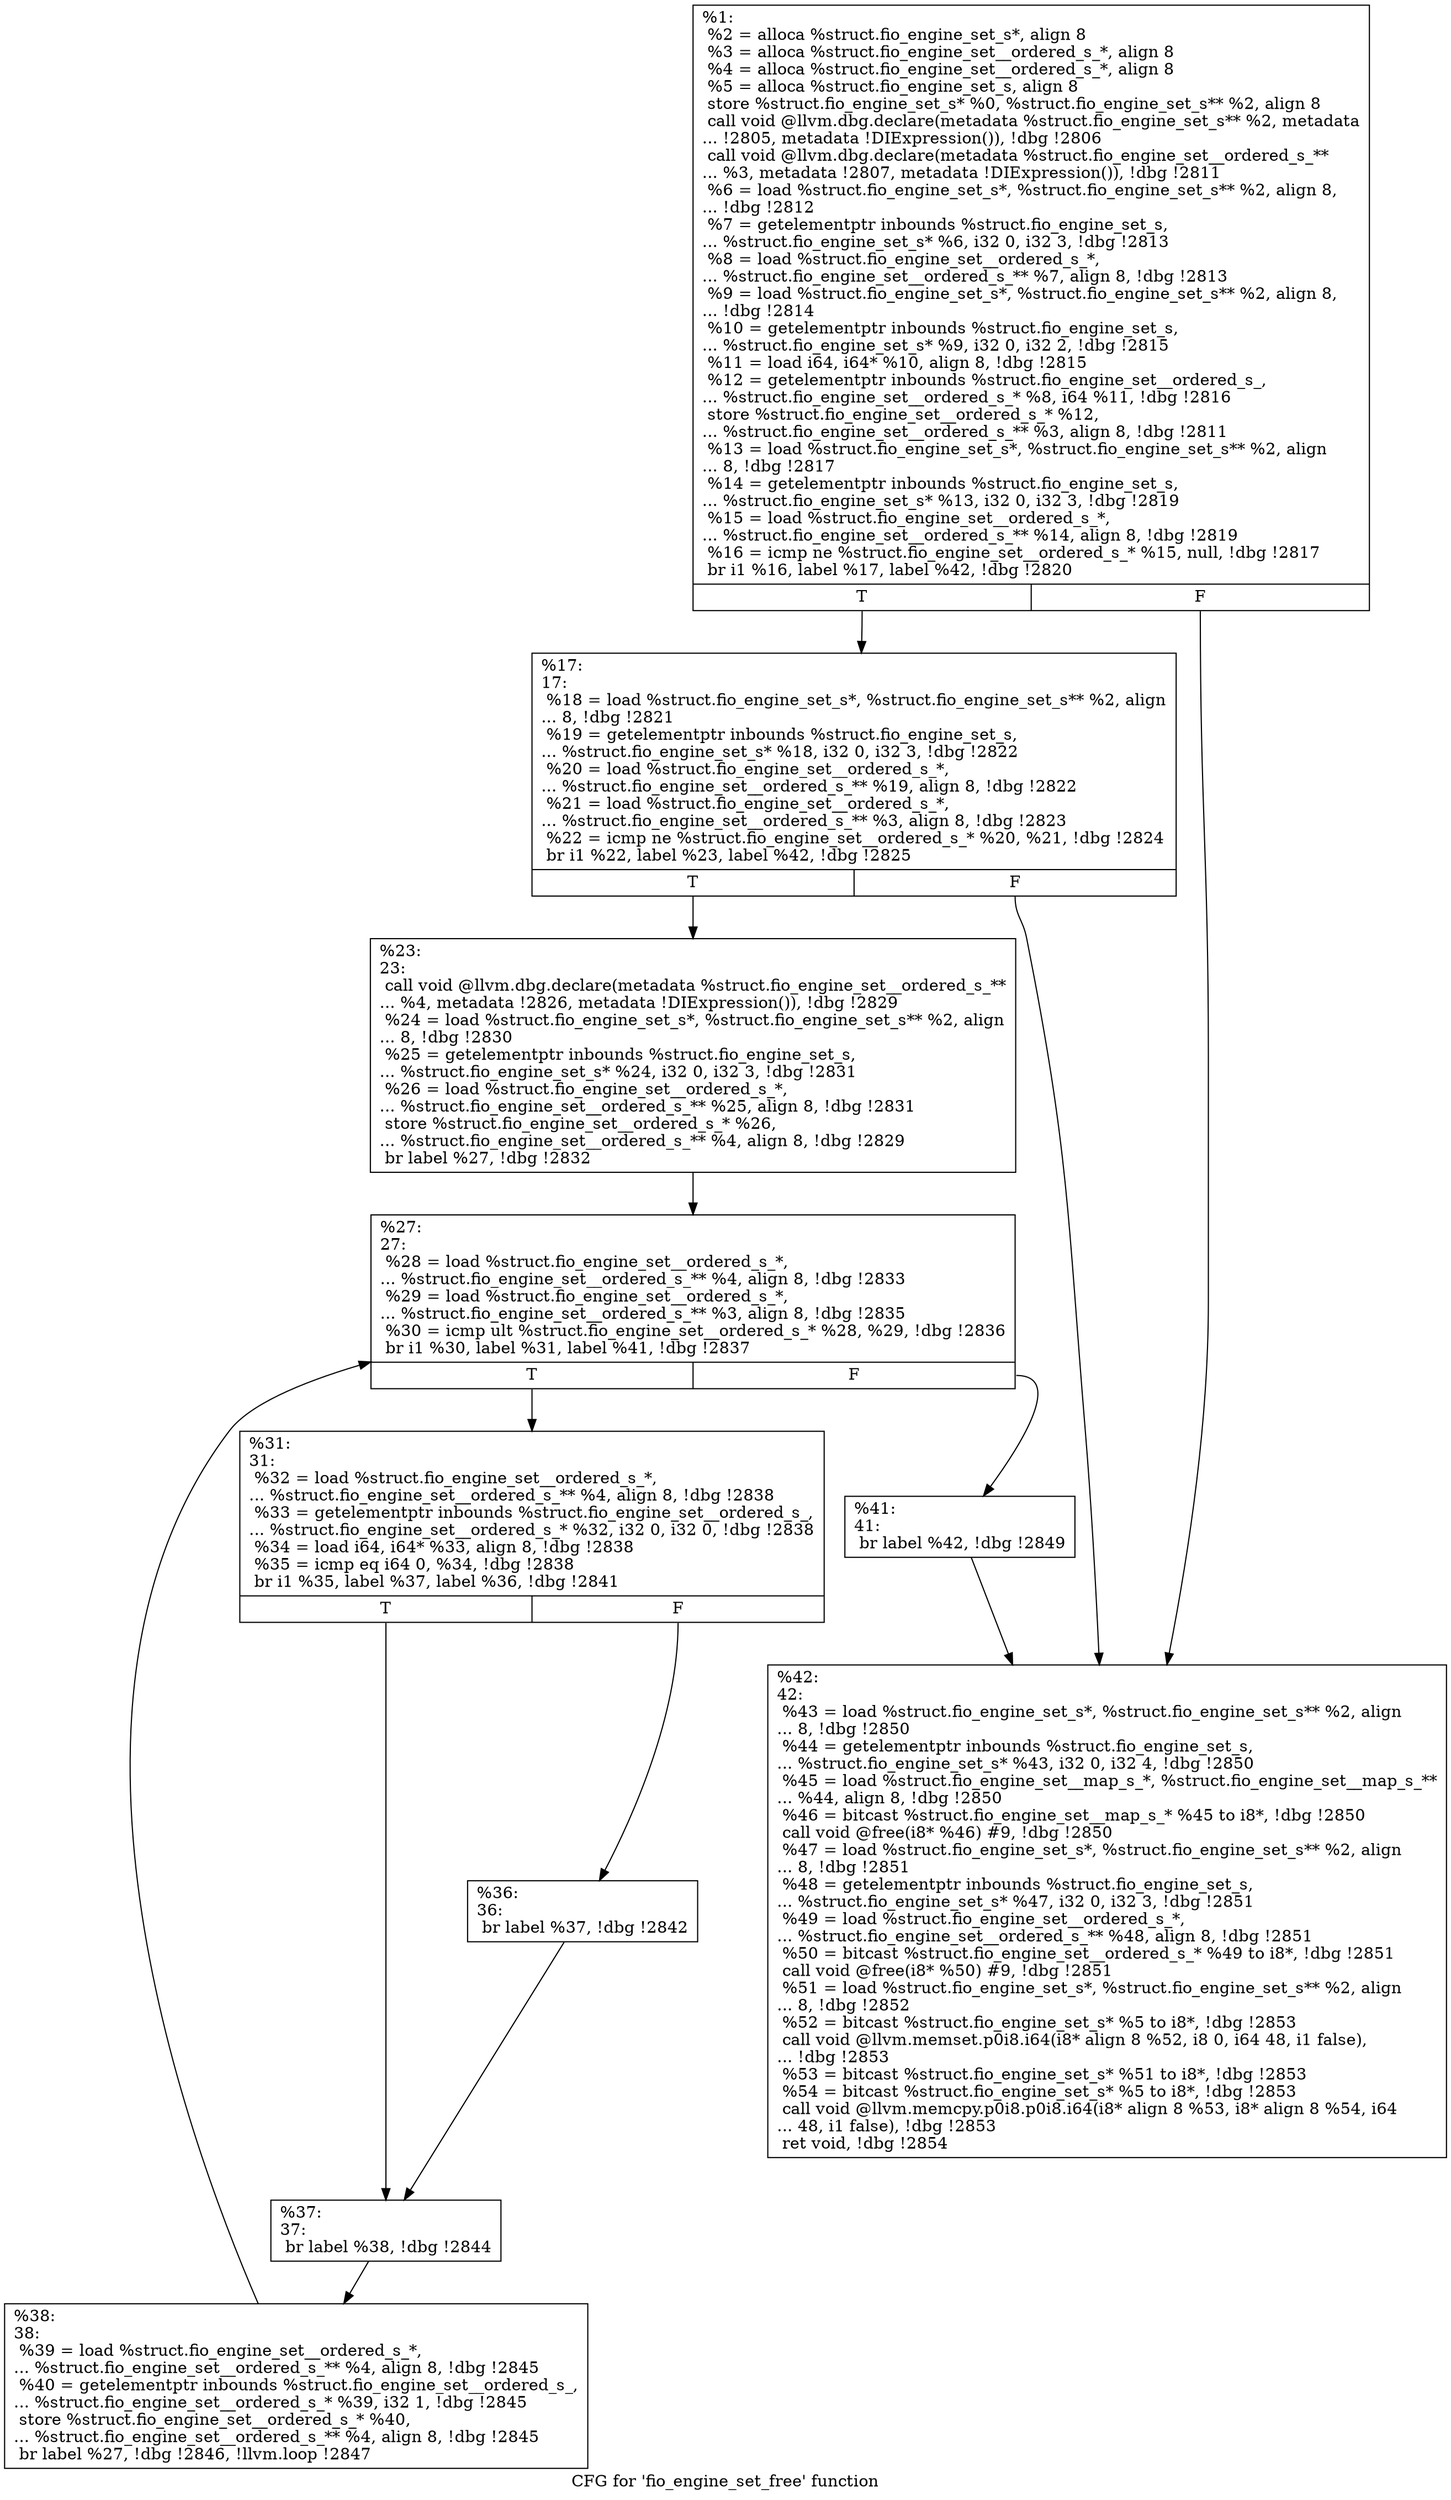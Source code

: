digraph "CFG for 'fio_engine_set_free' function" {
	label="CFG for 'fio_engine_set_free' function";

	Node0x556851451a70 [shape=record,label="{%1:\l  %2 = alloca %struct.fio_engine_set_s*, align 8\l  %3 = alloca %struct.fio_engine_set__ordered_s_*, align 8\l  %4 = alloca %struct.fio_engine_set__ordered_s_*, align 8\l  %5 = alloca %struct.fio_engine_set_s, align 8\l  store %struct.fio_engine_set_s* %0, %struct.fio_engine_set_s** %2, align 8\l  call void @llvm.dbg.declare(metadata %struct.fio_engine_set_s** %2, metadata\l... !2805, metadata !DIExpression()), !dbg !2806\l  call void @llvm.dbg.declare(metadata %struct.fio_engine_set__ordered_s_**\l... %3, metadata !2807, metadata !DIExpression()), !dbg !2811\l  %6 = load %struct.fio_engine_set_s*, %struct.fio_engine_set_s** %2, align 8,\l... !dbg !2812\l  %7 = getelementptr inbounds %struct.fio_engine_set_s,\l... %struct.fio_engine_set_s* %6, i32 0, i32 3, !dbg !2813\l  %8 = load %struct.fio_engine_set__ordered_s_*,\l... %struct.fio_engine_set__ordered_s_** %7, align 8, !dbg !2813\l  %9 = load %struct.fio_engine_set_s*, %struct.fio_engine_set_s** %2, align 8,\l... !dbg !2814\l  %10 = getelementptr inbounds %struct.fio_engine_set_s,\l... %struct.fio_engine_set_s* %9, i32 0, i32 2, !dbg !2815\l  %11 = load i64, i64* %10, align 8, !dbg !2815\l  %12 = getelementptr inbounds %struct.fio_engine_set__ordered_s_,\l... %struct.fio_engine_set__ordered_s_* %8, i64 %11, !dbg !2816\l  store %struct.fio_engine_set__ordered_s_* %12,\l... %struct.fio_engine_set__ordered_s_** %3, align 8, !dbg !2811\l  %13 = load %struct.fio_engine_set_s*, %struct.fio_engine_set_s** %2, align\l... 8, !dbg !2817\l  %14 = getelementptr inbounds %struct.fio_engine_set_s,\l... %struct.fio_engine_set_s* %13, i32 0, i32 3, !dbg !2819\l  %15 = load %struct.fio_engine_set__ordered_s_*,\l... %struct.fio_engine_set__ordered_s_** %14, align 8, !dbg !2819\l  %16 = icmp ne %struct.fio_engine_set__ordered_s_* %15, null, !dbg !2817\l  br i1 %16, label %17, label %42, !dbg !2820\l|{<s0>T|<s1>F}}"];
	Node0x556851451a70:s0 -> Node0x556851452390;
	Node0x556851451a70:s1 -> Node0x556851452610;
	Node0x556851452390 [shape=record,label="{%17:\l17:                                               \l  %18 = load %struct.fio_engine_set_s*, %struct.fio_engine_set_s** %2, align\l... 8, !dbg !2821\l  %19 = getelementptr inbounds %struct.fio_engine_set_s,\l... %struct.fio_engine_set_s* %18, i32 0, i32 3, !dbg !2822\l  %20 = load %struct.fio_engine_set__ordered_s_*,\l... %struct.fio_engine_set__ordered_s_** %19, align 8, !dbg !2822\l  %21 = load %struct.fio_engine_set__ordered_s_*,\l... %struct.fio_engine_set__ordered_s_** %3, align 8, !dbg !2823\l  %22 = icmp ne %struct.fio_engine_set__ordered_s_* %20, %21, !dbg !2824\l  br i1 %22, label %23, label %42, !dbg !2825\l|{<s0>T|<s1>F}}"];
	Node0x556851452390:s0 -> Node0x5568514523e0;
	Node0x556851452390:s1 -> Node0x556851452610;
	Node0x5568514523e0 [shape=record,label="{%23:\l23:                                               \l  call void @llvm.dbg.declare(metadata %struct.fio_engine_set__ordered_s_**\l... %4, metadata !2826, metadata !DIExpression()), !dbg !2829\l  %24 = load %struct.fio_engine_set_s*, %struct.fio_engine_set_s** %2, align\l... 8, !dbg !2830\l  %25 = getelementptr inbounds %struct.fio_engine_set_s,\l... %struct.fio_engine_set_s* %24, i32 0, i32 3, !dbg !2831\l  %26 = load %struct.fio_engine_set__ordered_s_*,\l... %struct.fio_engine_set__ordered_s_** %25, align 8, !dbg !2831\l  store %struct.fio_engine_set__ordered_s_* %26,\l... %struct.fio_engine_set__ordered_s_** %4, align 8, !dbg !2829\l  br label %27, !dbg !2832\l}"];
	Node0x5568514523e0 -> Node0x556851452430;
	Node0x556851452430 [shape=record,label="{%27:\l27:                                               \l  %28 = load %struct.fio_engine_set__ordered_s_*,\l... %struct.fio_engine_set__ordered_s_** %4, align 8, !dbg !2833\l  %29 = load %struct.fio_engine_set__ordered_s_*,\l... %struct.fio_engine_set__ordered_s_** %3, align 8, !dbg !2835\l  %30 = icmp ult %struct.fio_engine_set__ordered_s_* %28, %29, !dbg !2836\l  br i1 %30, label %31, label %41, !dbg !2837\l|{<s0>T|<s1>F}}"];
	Node0x556851452430:s0 -> Node0x556851452480;
	Node0x556851452430:s1 -> Node0x5568514525c0;
	Node0x556851452480 [shape=record,label="{%31:\l31:                                               \l  %32 = load %struct.fio_engine_set__ordered_s_*,\l... %struct.fio_engine_set__ordered_s_** %4, align 8, !dbg !2838\l  %33 = getelementptr inbounds %struct.fio_engine_set__ordered_s_,\l... %struct.fio_engine_set__ordered_s_* %32, i32 0, i32 0, !dbg !2838\l  %34 = load i64, i64* %33, align 8, !dbg !2838\l  %35 = icmp eq i64 0, %34, !dbg !2838\l  br i1 %35, label %37, label %36, !dbg !2841\l|{<s0>T|<s1>F}}"];
	Node0x556851452480:s0 -> Node0x556851452520;
	Node0x556851452480:s1 -> Node0x5568514524d0;
	Node0x5568514524d0 [shape=record,label="{%36:\l36:                                               \l  br label %37, !dbg !2842\l}"];
	Node0x5568514524d0 -> Node0x556851452520;
	Node0x556851452520 [shape=record,label="{%37:\l37:                                               \l  br label %38, !dbg !2844\l}"];
	Node0x556851452520 -> Node0x556851452570;
	Node0x556851452570 [shape=record,label="{%38:\l38:                                               \l  %39 = load %struct.fio_engine_set__ordered_s_*,\l... %struct.fio_engine_set__ordered_s_** %4, align 8, !dbg !2845\l  %40 = getelementptr inbounds %struct.fio_engine_set__ordered_s_,\l... %struct.fio_engine_set__ordered_s_* %39, i32 1, !dbg !2845\l  store %struct.fio_engine_set__ordered_s_* %40,\l... %struct.fio_engine_set__ordered_s_** %4, align 8, !dbg !2845\l  br label %27, !dbg !2846, !llvm.loop !2847\l}"];
	Node0x556851452570 -> Node0x556851452430;
	Node0x5568514525c0 [shape=record,label="{%41:\l41:                                               \l  br label %42, !dbg !2849\l}"];
	Node0x5568514525c0 -> Node0x556851452610;
	Node0x556851452610 [shape=record,label="{%42:\l42:                                               \l  %43 = load %struct.fio_engine_set_s*, %struct.fio_engine_set_s** %2, align\l... 8, !dbg !2850\l  %44 = getelementptr inbounds %struct.fio_engine_set_s,\l... %struct.fio_engine_set_s* %43, i32 0, i32 4, !dbg !2850\l  %45 = load %struct.fio_engine_set__map_s_*, %struct.fio_engine_set__map_s_**\l... %44, align 8, !dbg !2850\l  %46 = bitcast %struct.fio_engine_set__map_s_* %45 to i8*, !dbg !2850\l  call void @free(i8* %46) #9, !dbg !2850\l  %47 = load %struct.fio_engine_set_s*, %struct.fio_engine_set_s** %2, align\l... 8, !dbg !2851\l  %48 = getelementptr inbounds %struct.fio_engine_set_s,\l... %struct.fio_engine_set_s* %47, i32 0, i32 3, !dbg !2851\l  %49 = load %struct.fio_engine_set__ordered_s_*,\l... %struct.fio_engine_set__ordered_s_** %48, align 8, !dbg !2851\l  %50 = bitcast %struct.fio_engine_set__ordered_s_* %49 to i8*, !dbg !2851\l  call void @free(i8* %50) #9, !dbg !2851\l  %51 = load %struct.fio_engine_set_s*, %struct.fio_engine_set_s** %2, align\l... 8, !dbg !2852\l  %52 = bitcast %struct.fio_engine_set_s* %5 to i8*, !dbg !2853\l  call void @llvm.memset.p0i8.i64(i8* align 8 %52, i8 0, i64 48, i1 false),\l... !dbg !2853\l  %53 = bitcast %struct.fio_engine_set_s* %51 to i8*, !dbg !2853\l  %54 = bitcast %struct.fio_engine_set_s* %5 to i8*, !dbg !2853\l  call void @llvm.memcpy.p0i8.p0i8.i64(i8* align 8 %53, i8* align 8 %54, i64\l... 48, i1 false), !dbg !2853\l  ret void, !dbg !2854\l}"];
}
